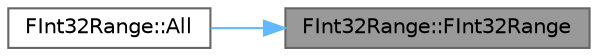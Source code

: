 digraph "FInt32Range::FInt32Range"
{
 // INTERACTIVE_SVG=YES
 // LATEX_PDF_SIZE
  bgcolor="transparent";
  edge [fontname=Helvetica,fontsize=10,labelfontname=Helvetica,labelfontsize=10];
  node [fontname=Helvetica,fontsize=10,shape=box,height=0.2,width=0.4];
  rankdir="RL";
  Node1 [id="Node000001",label="FInt32Range::FInt32Range",height=0.2,width=0.4,color="gray40", fillcolor="grey60", style="filled", fontcolor="black",tooltip=" "];
  Node1 -> Node2 [id="edge1_Node000001_Node000002",dir="back",color="steelblue1",style="solid",tooltip=" "];
  Node2 [id="Node000002",label="FInt32Range::All",height=0.2,width=0.4,color="grey40", fillcolor="white", style="filled",URL="$d5/de5/structFInt32Range.html#a887f094a1eaf974fd5d2a707e5bede8a",tooltip=" "];
}
